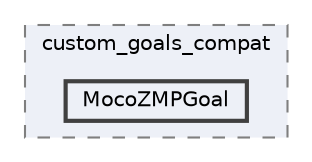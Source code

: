 digraph "C:/dev/MocoExtendProblem/custom_goals_compat/MocoZMPGoal"
{
 // LATEX_PDF_SIZE
  bgcolor="transparent";
  edge [fontname=Helvetica,fontsize=10,labelfontname=Helvetica,labelfontsize=10];
  node [fontname=Helvetica,fontsize=10,shape=box,height=0.2,width=0.4];
  compound=true
  subgraph clusterdir_8c0a1ea791e630db5ca893b685c99658 {
    graph [ bgcolor="#edf0f7", pencolor="grey50", label="custom_goals_compat", fontname=Helvetica,fontsize=10 style="filled,dashed", URL="dir_8c0a1ea791e630db5ca893b685c99658.html",tooltip=""]
  dir_b8248c4c52208bcb7b4a73f0308c6683 [label="MocoZMPGoal", fillcolor="#edf0f7", color="grey25", style="filled,bold", URL="dir_b8248c4c52208bcb7b4a73f0308c6683.html",tooltip=""];
  }
}
